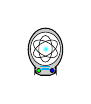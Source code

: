 \begin{tikzpicture}[x=.7ex,y=.7ex]
  
  
  \begin{scope}[very thin]
   
   \draw[postaction={black!20,fill},rounded corners=2,thick] (1.2,.6)--(-1.2,.6)--(-1.2,-.6)--(1.2,-.6)--cycle
   (0,2.4)ellipse(2 and 2.5);


\draw[fill=white,rounded corners=2] (0,2.5) ellipse (1.8 and 2.0);

\draw (0,2.5) ellipse(0.8 and 1.6);
\draw[rotate around={60:(0,2.5)}] (0,2.5) ellipse(0.8 and 1.6);
\draw[rotate around={120:(0,2.5)}] (0,2.5) ellipse(0.8 and 1.6);

\shade[shading=radial,inner color=cyan,outer color= white](0,2.5)circle(.4);
        

        \filldraw[fill=green] (-.8,-.1) circle (0.25);
        \filldraw[fill=blue] (.8,-.1) circle (0.25);
        
        \begin{scope}[color=cyan]
            \draw (-.6,0) -- (.6,0);
            \draw (-.4,.2) -- (.4,.2);
            \draw (-.6,.4) -- (.6,.4);
        \end{scope}

    \end{scope}
\end{tikzpicture}
